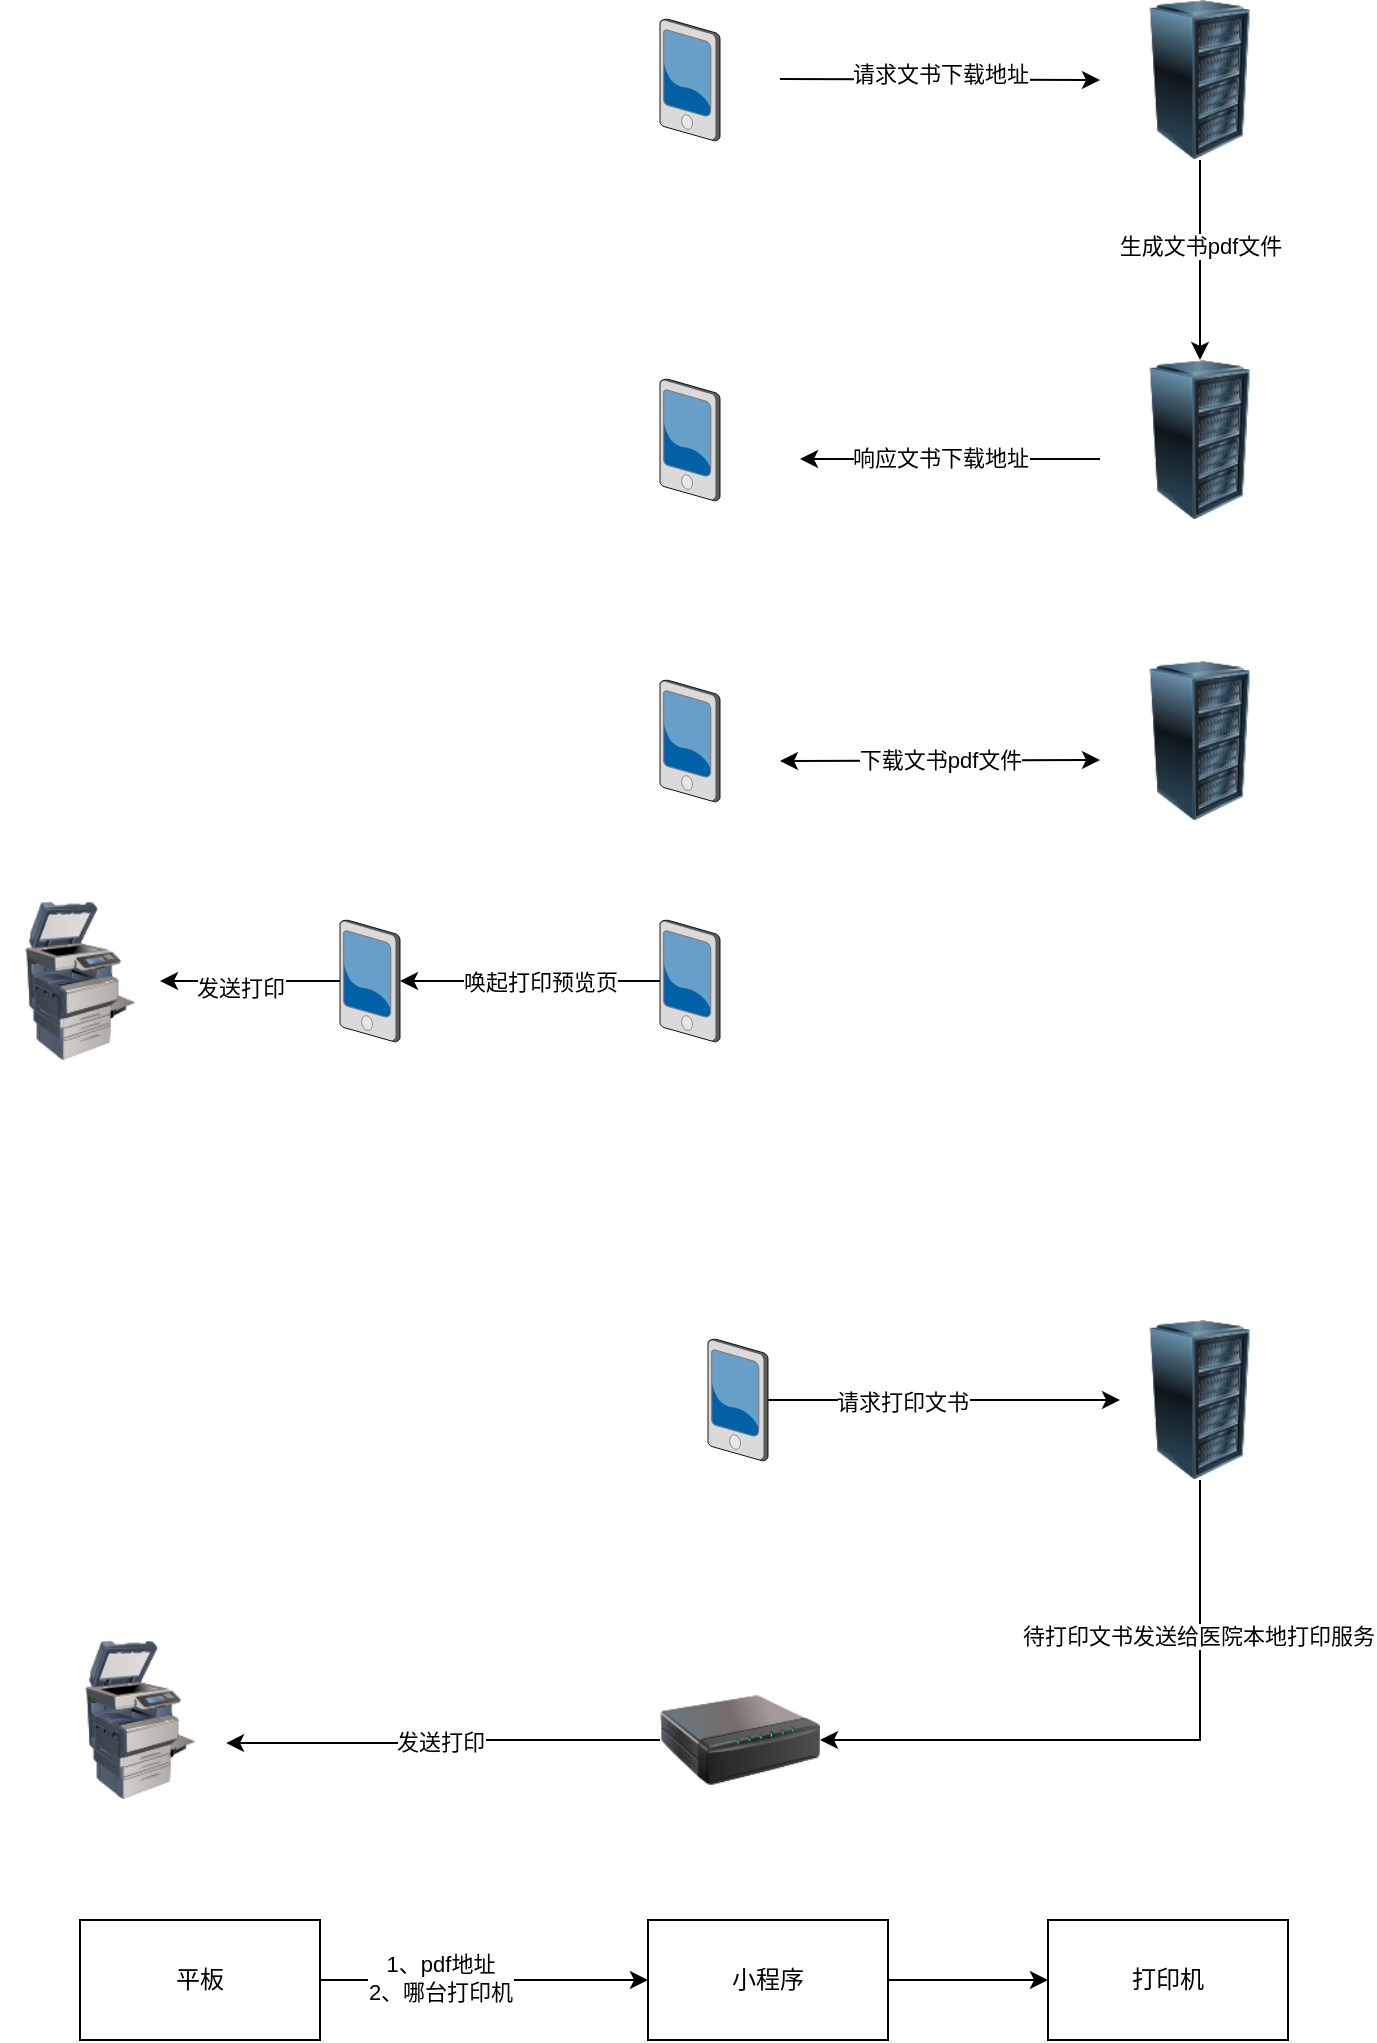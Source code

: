 <mxfile version="22.1.18" type="github">
  <diagram name="第 1 页" id="4Z4vOjG33hLCItT1rQMN">
    <mxGraphModel dx="819" dy="426" grid="1" gridSize="10" guides="1" tooltips="1" connect="1" arrows="1" fold="1" page="1" pageScale="1" pageWidth="827" pageHeight="1169" math="0" shadow="0">
      <root>
        <mxCell id="0" />
        <mxCell id="1" parent="0" />
        <mxCell id="C9_ZeGXNqVljK5FA-xq8-1" value="" style="verticalLabelPosition=bottom;sketch=0;aspect=fixed;html=1;verticalAlign=top;strokeColor=none;align=center;outlineConnect=0;shape=mxgraph.citrix.pda;" parent="1" vertex="1">
          <mxGeometry x="360" y="119.5" width="30" height="61" as="geometry" />
        </mxCell>
        <mxCell id="C9_ZeGXNqVljK5FA-xq8-7" value="" style="edgeStyle=orthogonalEdgeStyle;rounded=0;orthogonalLoop=1;jettySize=auto;html=1;" parent="1" source="C9_ZeGXNqVljK5FA-xq8-2" target="C9_ZeGXNqVljK5FA-xq8-6" edge="1">
          <mxGeometry relative="1" as="geometry" />
        </mxCell>
        <mxCell id="C9_ZeGXNqVljK5FA-xq8-8" value="生成文书pdf文件" style="edgeLabel;html=1;align=center;verticalAlign=middle;resizable=0;points=[];" parent="C9_ZeGXNqVljK5FA-xq8-7" vertex="1" connectable="0">
          <mxGeometry x="-0.14" relative="1" as="geometry">
            <mxPoint as="offset" />
          </mxGeometry>
        </mxCell>
        <mxCell id="C9_ZeGXNqVljK5FA-xq8-2" value="" style="image;html=1;image=img/lib/clip_art/computers/Server_Rack_128x128.png" parent="1" vertex="1">
          <mxGeometry x="590" y="110" width="80" height="80" as="geometry" />
        </mxCell>
        <mxCell id="C9_ZeGXNqVljK5FA-xq8-3" value="" style="image;html=1;image=img/lib/clip_art/computers/Printer_Commercial_128x128.png" parent="1" vertex="1">
          <mxGeometry x="30" y="560.5" width="80" height="80" as="geometry" />
        </mxCell>
        <mxCell id="C9_ZeGXNqVljK5FA-xq8-4" value="" style="endArrow=classic;html=1;rounded=0;" parent="1" edge="1">
          <mxGeometry width="50" height="50" relative="1" as="geometry">
            <mxPoint x="420" y="149.5" as="sourcePoint" />
            <mxPoint x="580" y="150" as="targetPoint" />
          </mxGeometry>
        </mxCell>
        <mxCell id="C9_ZeGXNqVljK5FA-xq8-5" value="请求文书下载地址" style="edgeLabel;html=1;align=center;verticalAlign=middle;resizable=0;points=[];" parent="C9_ZeGXNqVljK5FA-xq8-4" vertex="1" connectable="0">
          <mxGeometry x="-0.363" y="3" relative="1" as="geometry">
            <mxPoint x="29" as="offset" />
          </mxGeometry>
        </mxCell>
        <mxCell id="C9_ZeGXNqVljK5FA-xq8-6" value="" style="image;html=1;image=img/lib/clip_art/computers/Server_Rack_128x128.png" parent="1" vertex="1">
          <mxGeometry x="590" y="290" width="80" height="80" as="geometry" />
        </mxCell>
        <mxCell id="C9_ZeGXNqVljK5FA-xq8-9" value="" style="verticalLabelPosition=bottom;sketch=0;aspect=fixed;html=1;verticalAlign=top;strokeColor=none;align=center;outlineConnect=0;shape=mxgraph.citrix.pda;" parent="1" vertex="1">
          <mxGeometry x="360" y="299.5" width="30" height="61" as="geometry" />
        </mxCell>
        <mxCell id="C9_ZeGXNqVljK5FA-xq8-10" value="" style="endArrow=classic;html=1;rounded=0;" parent="1" edge="1">
          <mxGeometry width="50" height="50" relative="1" as="geometry">
            <mxPoint x="580" y="339.5" as="sourcePoint" />
            <mxPoint x="430" y="339.5" as="targetPoint" />
          </mxGeometry>
        </mxCell>
        <mxCell id="C9_ZeGXNqVljK5FA-xq8-11" value="响应文书下载地址" style="edgeLabel;html=1;align=center;verticalAlign=middle;resizable=0;points=[];" parent="C9_ZeGXNqVljK5FA-xq8-10" vertex="1" connectable="0">
          <mxGeometry x="0.307" y="-1" relative="1" as="geometry">
            <mxPoint x="18" as="offset" />
          </mxGeometry>
        </mxCell>
        <mxCell id="C9_ZeGXNqVljK5FA-xq8-12" value="" style="verticalLabelPosition=bottom;sketch=0;aspect=fixed;html=1;verticalAlign=top;strokeColor=none;align=center;outlineConnect=0;shape=mxgraph.citrix.pda;" parent="1" vertex="1">
          <mxGeometry x="360" y="450" width="30" height="61" as="geometry" />
        </mxCell>
        <mxCell id="C9_ZeGXNqVljK5FA-xq8-13" value="" style="image;html=1;image=img/lib/clip_art/computers/Server_Rack_128x128.png" parent="1" vertex="1">
          <mxGeometry x="590" y="440.5" width="80" height="80" as="geometry" />
        </mxCell>
        <mxCell id="C9_ZeGXNqVljK5FA-xq8-16" value="" style="endArrow=classic;startArrow=classic;html=1;rounded=0;" parent="1" edge="1">
          <mxGeometry width="50" height="50" relative="1" as="geometry">
            <mxPoint x="420" y="490.5" as="sourcePoint" />
            <mxPoint x="580" y="490" as="targetPoint" />
          </mxGeometry>
        </mxCell>
        <mxCell id="C9_ZeGXNqVljK5FA-xq8-17" value="下载文书pdf文件" style="edgeLabel;html=1;align=center;verticalAlign=middle;resizable=0;points=[];" parent="C9_ZeGXNqVljK5FA-xq8-16" vertex="1" connectable="0">
          <mxGeometry x="-0.475" y="1" relative="1" as="geometry">
            <mxPoint x="38" as="offset" />
          </mxGeometry>
        </mxCell>
        <mxCell id="C9_ZeGXNqVljK5FA-xq8-20" value="" style="edgeStyle=orthogonalEdgeStyle;rounded=0;orthogonalLoop=1;jettySize=auto;html=1;" parent="1" source="C9_ZeGXNqVljK5FA-xq8-18" target="C9_ZeGXNqVljK5FA-xq8-19" edge="1">
          <mxGeometry relative="1" as="geometry">
            <mxPoint x="280" y="600.5" as="targetPoint" />
          </mxGeometry>
        </mxCell>
        <mxCell id="C9_ZeGXNqVljK5FA-xq8-21" value="唤起打印预览页" style="edgeLabel;html=1;align=center;verticalAlign=middle;resizable=0;points=[];" parent="C9_ZeGXNqVljK5FA-xq8-20" vertex="1" connectable="0">
          <mxGeometry x="0.169" relative="1" as="geometry">
            <mxPoint x="16" as="offset" />
          </mxGeometry>
        </mxCell>
        <mxCell id="C9_ZeGXNqVljK5FA-xq8-18" value="" style="verticalLabelPosition=bottom;sketch=0;aspect=fixed;html=1;verticalAlign=top;strokeColor=none;align=center;outlineConnect=0;shape=mxgraph.citrix.pda;" parent="1" vertex="1">
          <mxGeometry x="360" y="570" width="30" height="61" as="geometry" />
        </mxCell>
        <mxCell id="C9_ZeGXNqVljK5FA-xq8-22" value="" style="edgeStyle=orthogonalEdgeStyle;rounded=0;orthogonalLoop=1;jettySize=auto;html=1;" parent="1" source="C9_ZeGXNqVljK5FA-xq8-19" target="C9_ZeGXNqVljK5FA-xq8-3" edge="1">
          <mxGeometry relative="1" as="geometry" />
        </mxCell>
        <mxCell id="C9_ZeGXNqVljK5FA-xq8-23" value="发送打印" style="edgeLabel;html=1;align=center;verticalAlign=middle;resizable=0;points=[];" parent="C9_ZeGXNqVljK5FA-xq8-22" vertex="1" connectable="0">
          <mxGeometry x="0.111" y="3" relative="1" as="geometry">
            <mxPoint as="offset" />
          </mxGeometry>
        </mxCell>
        <mxCell id="C9_ZeGXNqVljK5FA-xq8-19" value="" style="verticalLabelPosition=bottom;sketch=0;aspect=fixed;html=1;verticalAlign=top;strokeColor=none;align=center;outlineConnect=0;shape=mxgraph.citrix.pda;" parent="1" vertex="1">
          <mxGeometry x="200" y="570" width="30" height="61" as="geometry" />
        </mxCell>
        <mxCell id="C9_ZeGXNqVljK5FA-xq8-28" value="" style="edgeStyle=orthogonalEdgeStyle;rounded=0;orthogonalLoop=1;jettySize=auto;html=1;" parent="1" source="C9_ZeGXNqVljK5FA-xq8-24" target="C9_ZeGXNqVljK5FA-xq8-26" edge="1">
          <mxGeometry relative="1" as="geometry">
            <mxPoint x="494" y="810" as="targetPoint" />
          </mxGeometry>
        </mxCell>
        <mxCell id="C9_ZeGXNqVljK5FA-xq8-29" value="请求打印文书" style="edgeLabel;html=1;align=center;verticalAlign=middle;resizable=0;points=[];" parent="C9_ZeGXNqVljK5FA-xq8-28" vertex="1" connectable="0">
          <mxGeometry x="-0.239" relative="1" as="geometry">
            <mxPoint y="1" as="offset" />
          </mxGeometry>
        </mxCell>
        <mxCell id="C9_ZeGXNqVljK5FA-xq8-24" value="" style="verticalLabelPosition=bottom;sketch=0;aspect=fixed;html=1;verticalAlign=top;strokeColor=none;align=center;outlineConnect=0;shape=mxgraph.citrix.pda;" parent="1" vertex="1">
          <mxGeometry x="384" y="779.5" width="30" height="61" as="geometry" />
        </mxCell>
        <mxCell id="C9_ZeGXNqVljK5FA-xq8-25" value="" style="image;html=1;image=img/lib/clip_art/computers/Printer_Commercial_128x128.png" parent="1" vertex="1">
          <mxGeometry x="60" y="930" width="80" height="80" as="geometry" />
        </mxCell>
        <mxCell id="C9_ZeGXNqVljK5FA-xq8-30" value="" style="edgeStyle=orthogonalEdgeStyle;rounded=0;orthogonalLoop=1;jettySize=auto;html=1;entryX=1;entryY=0.5;entryDx=0;entryDy=0;" parent="1" source="C9_ZeGXNqVljK5FA-xq8-26" target="C9_ZeGXNqVljK5FA-xq8-27" edge="1">
          <mxGeometry relative="1" as="geometry">
            <mxPoint x="630" y="930" as="targetPoint" />
            <Array as="points">
              <mxPoint x="630" y="980" />
            </Array>
          </mxGeometry>
        </mxCell>
        <mxCell id="C9_ZeGXNqVljK5FA-xq8-31" value="待打印文书发送给医院本地打印服务" style="edgeLabel;html=1;align=center;verticalAlign=middle;resizable=0;points=[];" parent="C9_ZeGXNqVljK5FA-xq8-30" vertex="1" connectable="0">
          <mxGeometry x="-0.522" y="-1" relative="1" as="geometry">
            <mxPoint y="1" as="offset" />
          </mxGeometry>
        </mxCell>
        <mxCell id="C9_ZeGXNqVljK5FA-xq8-26" value="" style="image;html=1;image=img/lib/clip_art/computers/Server_Rack_128x128.png" parent="1" vertex="1">
          <mxGeometry x="590" y="770" width="80" height="80" as="geometry" />
        </mxCell>
        <mxCell id="C9_ZeGXNqVljK5FA-xq8-32" value="" style="edgeStyle=orthogonalEdgeStyle;rounded=0;orthogonalLoop=1;jettySize=auto;html=1;entryX=1.038;entryY=0.644;entryDx=0;entryDy=0;entryPerimeter=0;" parent="1" source="C9_ZeGXNqVljK5FA-xq8-27" target="C9_ZeGXNqVljK5FA-xq8-25" edge="1">
          <mxGeometry relative="1" as="geometry">
            <mxPoint x="280" y="980" as="targetPoint" />
            <Array as="points">
              <mxPoint x="250" y="980" />
              <mxPoint x="250" y="981" />
            </Array>
          </mxGeometry>
        </mxCell>
        <mxCell id="C9_ZeGXNqVljK5FA-xq8-33" value="发送打印" style="edgeLabel;html=1;align=center;verticalAlign=middle;resizable=0;points=[];" parent="C9_ZeGXNqVljK5FA-xq8-32" vertex="1" connectable="0">
          <mxGeometry x="0.396" y="-3" relative="1" as="geometry">
            <mxPoint x="41" y="2" as="offset" />
          </mxGeometry>
        </mxCell>
        <mxCell id="C9_ZeGXNqVljK5FA-xq8-27" value="" style="image;html=1;image=img/lib/clip_art/networking/Print_Server_128x128.png" parent="1" vertex="1">
          <mxGeometry x="360" y="940" width="80" height="80" as="geometry" />
        </mxCell>
        <mxCell id="JyRxtPzMjF4cvIecIfeS-3" value="" style="edgeStyle=orthogonalEdgeStyle;rounded=0;orthogonalLoop=1;jettySize=auto;html=1;" edge="1" parent="1" source="JyRxtPzMjF4cvIecIfeS-1" target="JyRxtPzMjF4cvIecIfeS-2">
          <mxGeometry relative="1" as="geometry" />
        </mxCell>
        <mxCell id="JyRxtPzMjF4cvIecIfeS-7" value="1、pdf地址&lt;br&gt;2、哪台打印机" style="edgeLabel;html=1;align=center;verticalAlign=middle;resizable=0;points=[];" vertex="1" connectable="0" parent="JyRxtPzMjF4cvIecIfeS-3">
          <mxGeometry x="-0.274" y="1" relative="1" as="geometry">
            <mxPoint as="offset" />
          </mxGeometry>
        </mxCell>
        <mxCell id="JyRxtPzMjF4cvIecIfeS-1" value="平板" style="rounded=0;whiteSpace=wrap;html=1;" vertex="1" parent="1">
          <mxGeometry x="70" y="1070" width="120" height="60" as="geometry" />
        </mxCell>
        <mxCell id="JyRxtPzMjF4cvIecIfeS-6" value="" style="edgeStyle=orthogonalEdgeStyle;rounded=0;orthogonalLoop=1;jettySize=auto;html=1;" edge="1" parent="1" source="JyRxtPzMjF4cvIecIfeS-2" target="JyRxtPzMjF4cvIecIfeS-5">
          <mxGeometry relative="1" as="geometry" />
        </mxCell>
        <mxCell id="JyRxtPzMjF4cvIecIfeS-2" value="小程序" style="rounded=0;whiteSpace=wrap;html=1;" vertex="1" parent="1">
          <mxGeometry x="354" y="1070" width="120" height="60" as="geometry" />
        </mxCell>
        <mxCell id="JyRxtPzMjF4cvIecIfeS-5" value="打印机" style="rounded=0;whiteSpace=wrap;html=1;" vertex="1" parent="1">
          <mxGeometry x="554" y="1070" width="120" height="60" as="geometry" />
        </mxCell>
      </root>
    </mxGraphModel>
  </diagram>
</mxfile>
